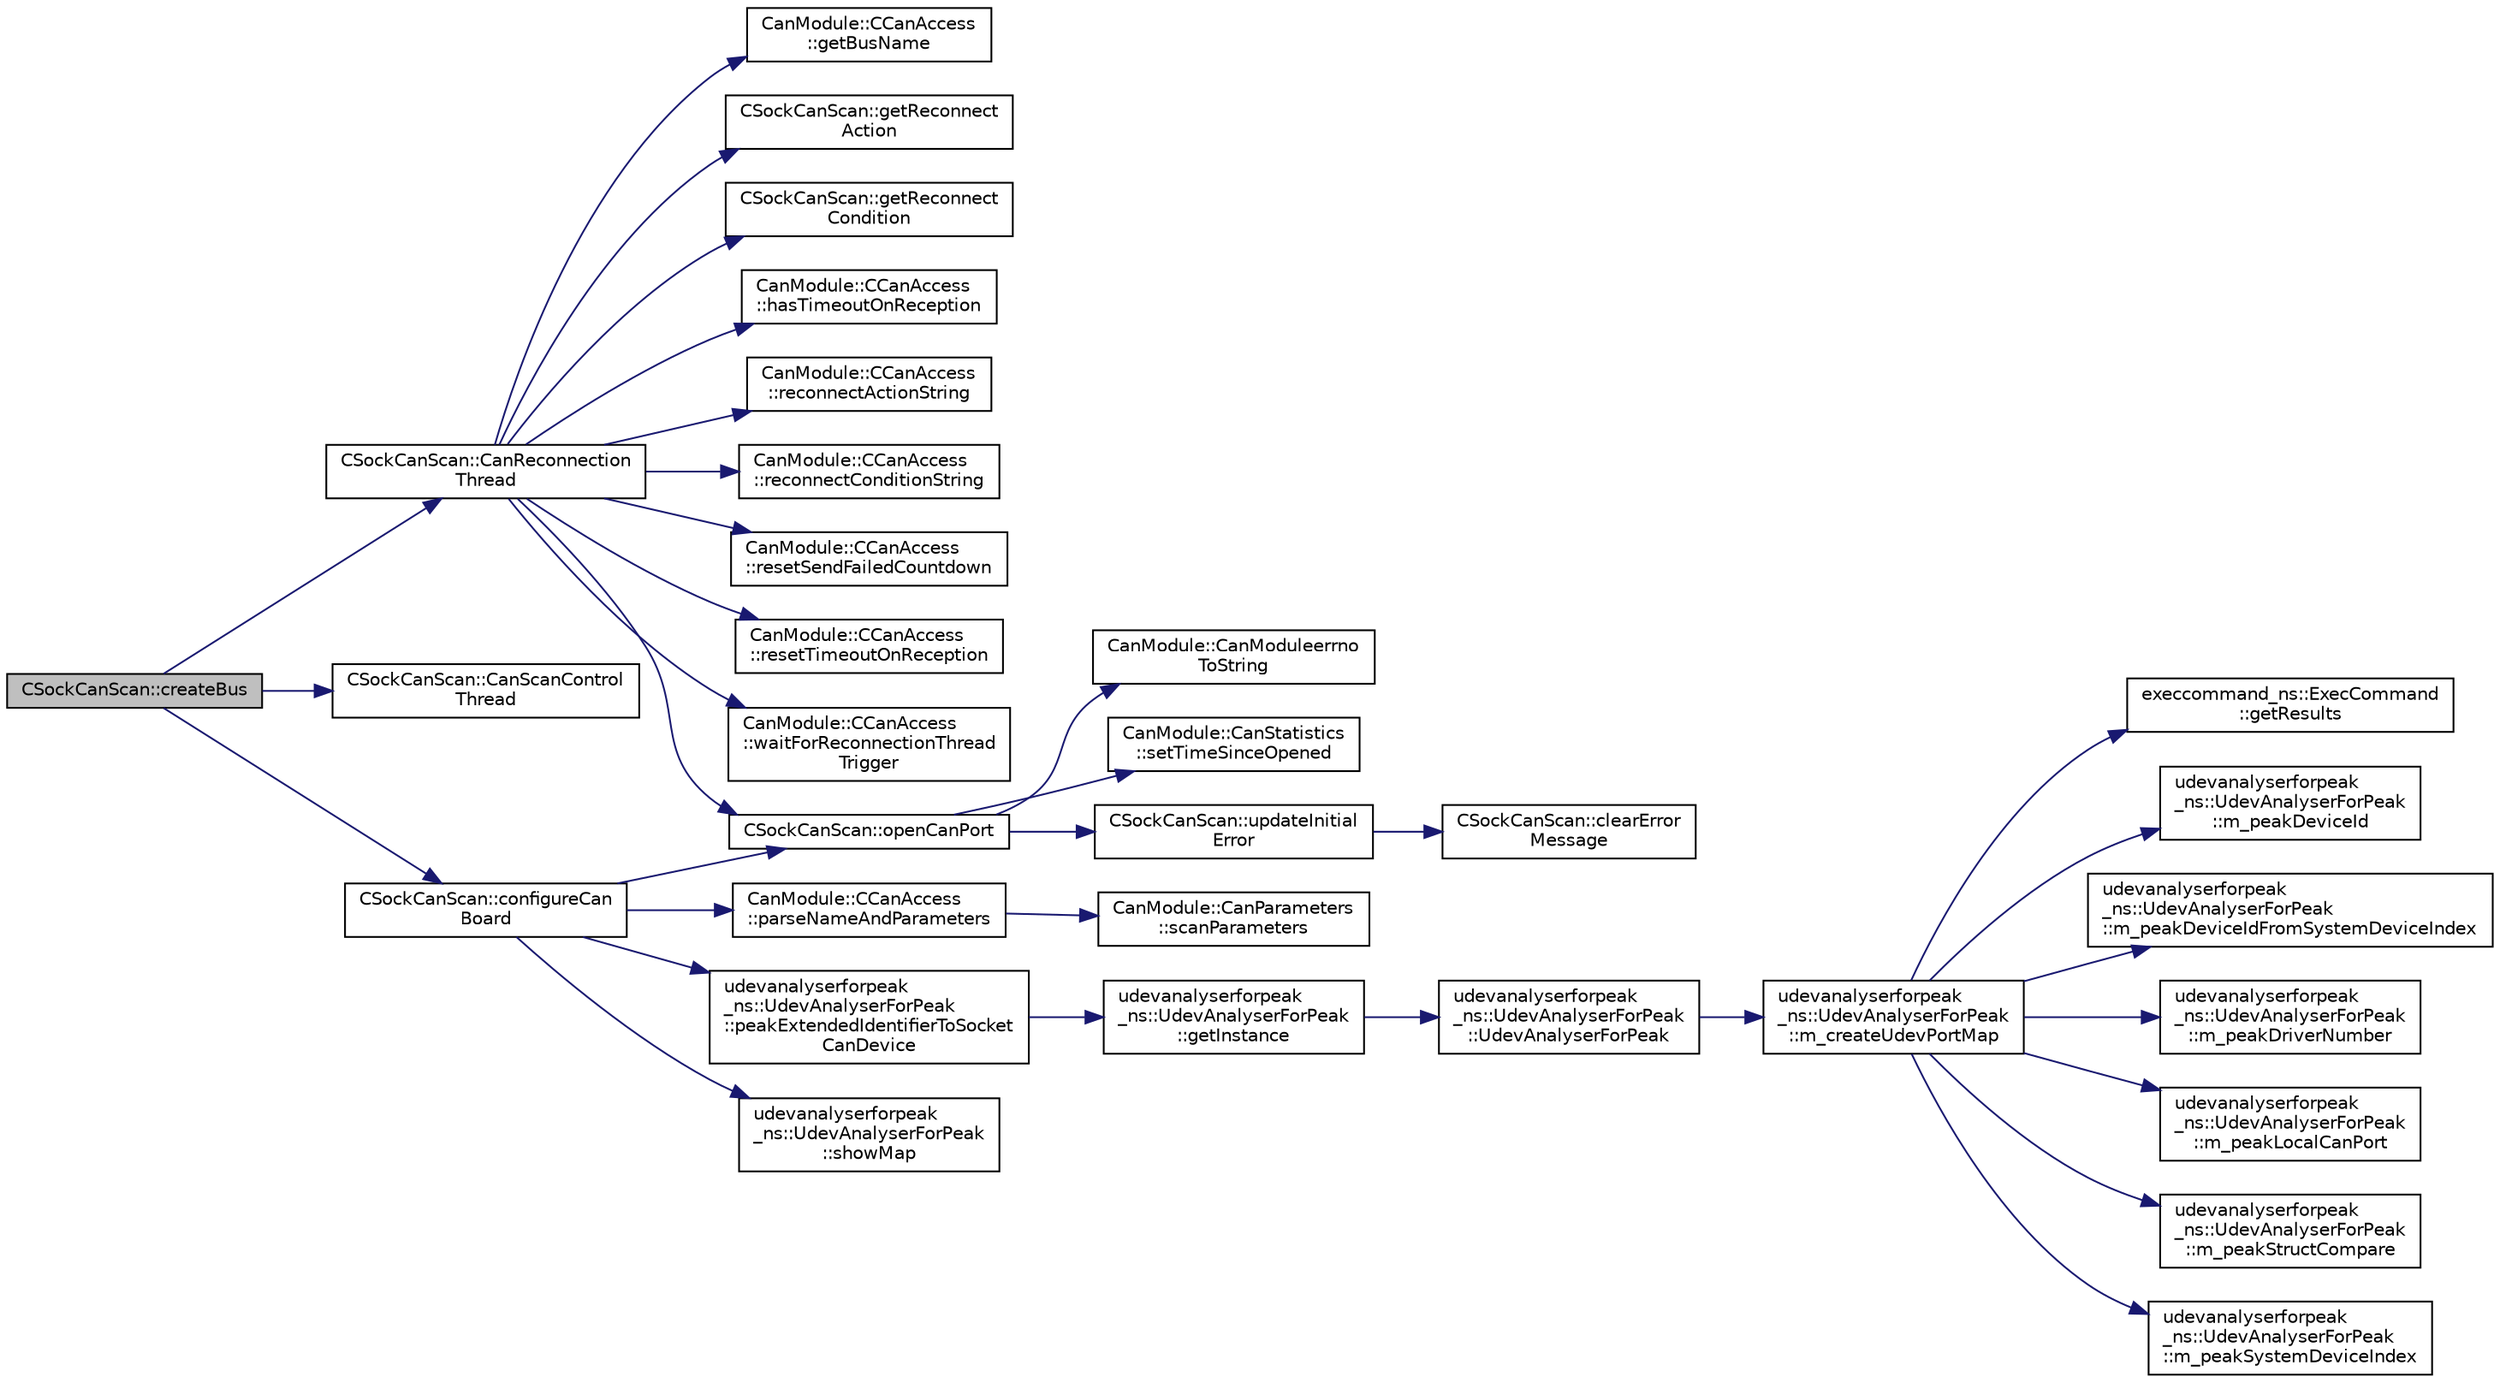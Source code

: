 digraph "CSockCanScan::createBus"
{
 // LATEX_PDF_SIZE
  edge [fontname="Helvetica",fontsize="10",labelfontname="Helvetica",labelfontsize="10"];
  node [fontname="Helvetica",fontsize="10",shape=record];
  rankdir="LR";
  Node1 [label="CSockCanScan::createBus",height=0.2,width=0.4,color="black", fillcolor="grey75", style="filled", fontcolor="black",tooltip=" "];
  Node1 -> Node2 [color="midnightblue",fontsize="10",style="solid",fontname="Helvetica"];
  Node2 [label="CSockCanScan::CanReconnection\lThread",height=0.2,width=0.4,color="black", fillcolor="white", style="filled",URL="$classCSockCanScan.html#a808488b6793afea6cc8466c3a12a088c",tooltip=" "];
  Node2 -> Node3 [color="midnightblue",fontsize="10",style="solid",fontname="Helvetica"];
  Node3 [label="CanModule::CCanAccess\l::getBusName",height=0.2,width=0.4,color="black", fillcolor="white", style="filled",URL="$classCanModule_1_1CCanAccess.html#ac3f5126ae36d642217425e21696d19ca",tooltip=" "];
  Node2 -> Node4 [color="midnightblue",fontsize="10",style="solid",fontname="Helvetica"];
  Node4 [label="CSockCanScan::getReconnect\lAction",height=0.2,width=0.4,color="black", fillcolor="white", style="filled",URL="$classCSockCanScan.html#a03594b2fff9c61f37a5f68df2cfec05c",tooltip=" "];
  Node2 -> Node5 [color="midnightblue",fontsize="10",style="solid",fontname="Helvetica"];
  Node5 [label="CSockCanScan::getReconnect\lCondition",height=0.2,width=0.4,color="black", fillcolor="white", style="filled",URL="$classCSockCanScan.html#aa8cb4c89fe3a13bb787c4085f1e994e3",tooltip=" "];
  Node2 -> Node6 [color="midnightblue",fontsize="10",style="solid",fontname="Helvetica"];
  Node6 [label="CanModule::CCanAccess\l::hasTimeoutOnReception",height=0.2,width=0.4,color="black", fillcolor="white", style="filled",URL="$classCanModule_1_1CCanAccess.html#a79c236a0e2b3e3b183b1c85aab3f5b71",tooltip=" "];
  Node2 -> Node7 [color="midnightblue",fontsize="10",style="solid",fontname="Helvetica"];
  Node7 [label="CSockCanScan::openCanPort",height=0.2,width=0.4,color="black", fillcolor="white", style="filled",URL="$classCSockCanScan.html#a203a51239f8efc013d4b9df36f271317",tooltip=" "];
  Node7 -> Node8 [color="midnightblue",fontsize="10",style="solid",fontname="Helvetica"];
  Node8 [label="CanModule::CanModuleerrno\lToString",height=0.2,width=0.4,color="black", fillcolor="white", style="filled",URL="$namespaceCanModule.html#a6cae4be8d395b496f5f602a5f9714ae1",tooltip=" "];
  Node7 -> Node9 [color="midnightblue",fontsize="10",style="solid",fontname="Helvetica"];
  Node9 [label="CanModule::CanStatistics\l::setTimeSinceOpened",height=0.2,width=0.4,color="black", fillcolor="white", style="filled",URL="$classCanModule_1_1CanStatistics.html#af3f15dedf80e67f1309946632d87198d",tooltip=" "];
  Node7 -> Node10 [color="midnightblue",fontsize="10",style="solid",fontname="Helvetica"];
  Node10 [label="CSockCanScan::updateInitial\lError",height=0.2,width=0.4,color="black", fillcolor="white", style="filled",URL="$classCSockCanScan.html#a623057580187ecb241adf143c64d711c",tooltip=" "];
  Node10 -> Node11 [color="midnightblue",fontsize="10",style="solid",fontname="Helvetica"];
  Node11 [label="CSockCanScan::clearError\lMessage",height=0.2,width=0.4,color="black", fillcolor="white", style="filled",URL="$classCSockCanScan.html#a4b5f7591bfd27b8770bfb9ac9e406f66",tooltip=" "];
  Node2 -> Node12 [color="midnightblue",fontsize="10",style="solid",fontname="Helvetica"];
  Node12 [label="CanModule::CCanAccess\l::reconnectActionString",height=0.2,width=0.4,color="black", fillcolor="white", style="filled",URL="$classCanModule_1_1CCanAccess.html#aa12f64e9e31bd491f39fc3169b1e5025",tooltip=" "];
  Node2 -> Node13 [color="midnightblue",fontsize="10",style="solid",fontname="Helvetica"];
  Node13 [label="CanModule::CCanAccess\l::reconnectConditionString",height=0.2,width=0.4,color="black", fillcolor="white", style="filled",URL="$classCanModule_1_1CCanAccess.html#a9da88ce122d5de04a0235a4682a13dc0",tooltip=" "];
  Node2 -> Node14 [color="midnightblue",fontsize="10",style="solid",fontname="Helvetica"];
  Node14 [label="CanModule::CCanAccess\l::resetSendFailedCountdown",height=0.2,width=0.4,color="black", fillcolor="white", style="filled",URL="$classCanModule_1_1CCanAccess.html#aad13b5ad34547cbe6cad4e8369557bed",tooltip=" "];
  Node2 -> Node15 [color="midnightblue",fontsize="10",style="solid",fontname="Helvetica"];
  Node15 [label="CanModule::CCanAccess\l::resetTimeoutOnReception",height=0.2,width=0.4,color="black", fillcolor="white", style="filled",URL="$classCanModule_1_1CCanAccess.html#a067f50699c1ed4b6ee6732eb0078ed0a",tooltip=" "];
  Node2 -> Node16 [color="midnightblue",fontsize="10",style="solid",fontname="Helvetica"];
  Node16 [label="CanModule::CCanAccess\l::waitForReconnectionThread\lTrigger",height=0.2,width=0.4,color="black", fillcolor="white", style="filled",URL="$classCanModule_1_1CCanAccess.html#ad8afab7f9acc769c53574edec695065b",tooltip=" "];
  Node1 -> Node17 [color="midnightblue",fontsize="10",style="solid",fontname="Helvetica"];
  Node17 [label="CSockCanScan::CanScanControl\lThread",height=0.2,width=0.4,color="black", fillcolor="white", style="filled",URL="$classCSockCanScan.html#a2a97f7fca98e6d599bdb42da64796ad8",tooltip=" "];
  Node1 -> Node18 [color="midnightblue",fontsize="10",style="solid",fontname="Helvetica"];
  Node18 [label="CSockCanScan::configureCan\lBoard",height=0.2,width=0.4,color="black", fillcolor="white", style="filled",URL="$classCSockCanScan.html#a8bb8fcdb24b2b917258d027e6a468bae",tooltip=" "];
  Node18 -> Node7 [color="midnightblue",fontsize="10",style="solid",fontname="Helvetica"];
  Node18 -> Node19 [color="midnightblue",fontsize="10",style="solid",fontname="Helvetica"];
  Node19 [label="CanModule::CCanAccess\l::parseNameAndParameters",height=0.2,width=0.4,color="black", fillcolor="white", style="filled",URL="$classCanModule_1_1CCanAccess.html#af26c9d102638fb96e5e1305f807d148f",tooltip=" "];
  Node19 -> Node20 [color="midnightblue",fontsize="10",style="solid",fontname="Helvetica"];
  Node20 [label="CanModule::CanParameters\l::scanParameters",height=0.2,width=0.4,color="black", fillcolor="white", style="filled",URL="$structCanModule_1_1CanParameters.html#ae3c938ac282acae4e49487cbb8a61133",tooltip=" "];
  Node18 -> Node21 [color="midnightblue",fontsize="10",style="solid",fontname="Helvetica"];
  Node21 [label="udevanalyserforpeak\l_ns::UdevAnalyserForPeak\l::peakExtendedIdentifierToSocket\lCanDevice",height=0.2,width=0.4,color="black", fillcolor="white", style="filled",URL="$classudevanalyserforpeak__ns_1_1UdevAnalyserForPeak.html#a7edf6a8b32f9728aacf570a7704e560f",tooltip=" "];
  Node21 -> Node22 [color="midnightblue",fontsize="10",style="solid",fontname="Helvetica"];
  Node22 [label="udevanalyserforpeak\l_ns::UdevAnalyserForPeak\l::getInstance",height=0.2,width=0.4,color="black", fillcolor="white", style="filled",URL="$classudevanalyserforpeak__ns_1_1UdevAnalyserForPeak.html#a0f9f020e963d202faff7a1a114713219",tooltip=" "];
  Node22 -> Node23 [color="midnightblue",fontsize="10",style="solid",fontname="Helvetica"];
  Node23 [label="udevanalyserforpeak\l_ns::UdevAnalyserForPeak\l::UdevAnalyserForPeak",height=0.2,width=0.4,color="black", fillcolor="white", style="filled",URL="$classudevanalyserforpeak__ns_1_1UdevAnalyserForPeak.html#aaf0bf3ac85c7b39a34b8c9430f99f88c",tooltip=" "];
  Node23 -> Node24 [color="midnightblue",fontsize="10",style="solid",fontname="Helvetica"];
  Node24 [label="udevanalyserforpeak\l_ns::UdevAnalyserForPeak\l::m_createUdevPortMap",height=0.2,width=0.4,color="black", fillcolor="white", style="filled",URL="$classudevanalyserforpeak__ns_1_1UdevAnalyserForPeak.html#acd46c5ec27ddad48e2f32ab65b2ac2be",tooltip=" "];
  Node24 -> Node25 [color="midnightblue",fontsize="10",style="solid",fontname="Helvetica"];
  Node25 [label="execcommand_ns::ExecCommand\l::getResults",height=0.2,width=0.4,color="black", fillcolor="white", style="filled",URL="$classexeccommand__ns_1_1ExecCommand.html#aa85d0c7383bce43ba756006b64505d23",tooltip=" "];
  Node24 -> Node26 [color="midnightblue",fontsize="10",style="solid",fontname="Helvetica"];
  Node26 [label="udevanalyserforpeak\l_ns::UdevAnalyserForPeak\l::m_peakDeviceId",height=0.2,width=0.4,color="black", fillcolor="white", style="filled",URL="$classudevanalyserforpeak__ns_1_1UdevAnalyserForPeak.html#aa4c7f266427a299185aa8999d63b381a",tooltip=" "];
  Node24 -> Node27 [color="midnightblue",fontsize="10",style="solid",fontname="Helvetica"];
  Node27 [label="udevanalyserforpeak\l_ns::UdevAnalyserForPeak\l::m_peakDeviceIdFromSystemDeviceIndex",height=0.2,width=0.4,color="black", fillcolor="white", style="filled",URL="$classudevanalyserforpeak__ns_1_1UdevAnalyserForPeak.html#a64bc86c641b444e6d6ccfc80d565b74f",tooltip=" "];
  Node24 -> Node28 [color="midnightblue",fontsize="10",style="solid",fontname="Helvetica"];
  Node28 [label="udevanalyserforpeak\l_ns::UdevAnalyserForPeak\l::m_peakDriverNumber",height=0.2,width=0.4,color="black", fillcolor="white", style="filled",URL="$classudevanalyserforpeak__ns_1_1UdevAnalyserForPeak.html#a591ea665dcb445268404b113473092a1",tooltip=" "];
  Node24 -> Node29 [color="midnightblue",fontsize="10",style="solid",fontname="Helvetica"];
  Node29 [label="udevanalyserforpeak\l_ns::UdevAnalyserForPeak\l::m_peakLocalCanPort",height=0.2,width=0.4,color="black", fillcolor="white", style="filled",URL="$classudevanalyserforpeak__ns_1_1UdevAnalyserForPeak.html#a0570a23bb2eb7f57930ff4eb8cf7fbaf",tooltip=" "];
  Node24 -> Node30 [color="midnightblue",fontsize="10",style="solid",fontname="Helvetica"];
  Node30 [label="udevanalyserforpeak\l_ns::UdevAnalyserForPeak\l::m_peakStructCompare",height=0.2,width=0.4,color="black", fillcolor="white", style="filled",URL="$classudevanalyserforpeak__ns_1_1UdevAnalyserForPeak.html#a2b522c5a1624c408d0f1854fba53b066",tooltip=" "];
  Node24 -> Node31 [color="midnightblue",fontsize="10",style="solid",fontname="Helvetica"];
  Node31 [label="udevanalyserforpeak\l_ns::UdevAnalyserForPeak\l::m_peakSystemDeviceIndex",height=0.2,width=0.4,color="black", fillcolor="white", style="filled",URL="$classudevanalyserforpeak__ns_1_1UdevAnalyserForPeak.html#a398b71235631eac545a05eb0d03acfcd",tooltip=" "];
  Node18 -> Node32 [color="midnightblue",fontsize="10",style="solid",fontname="Helvetica"];
  Node32 [label="udevanalyserforpeak\l_ns::UdevAnalyserForPeak\l::showMap",height=0.2,width=0.4,color="black", fillcolor="white", style="filled",URL="$classudevanalyserforpeak__ns_1_1UdevAnalyserForPeak.html#a982db3210deb3a9483508f473af4262c",tooltip=" "];
}
